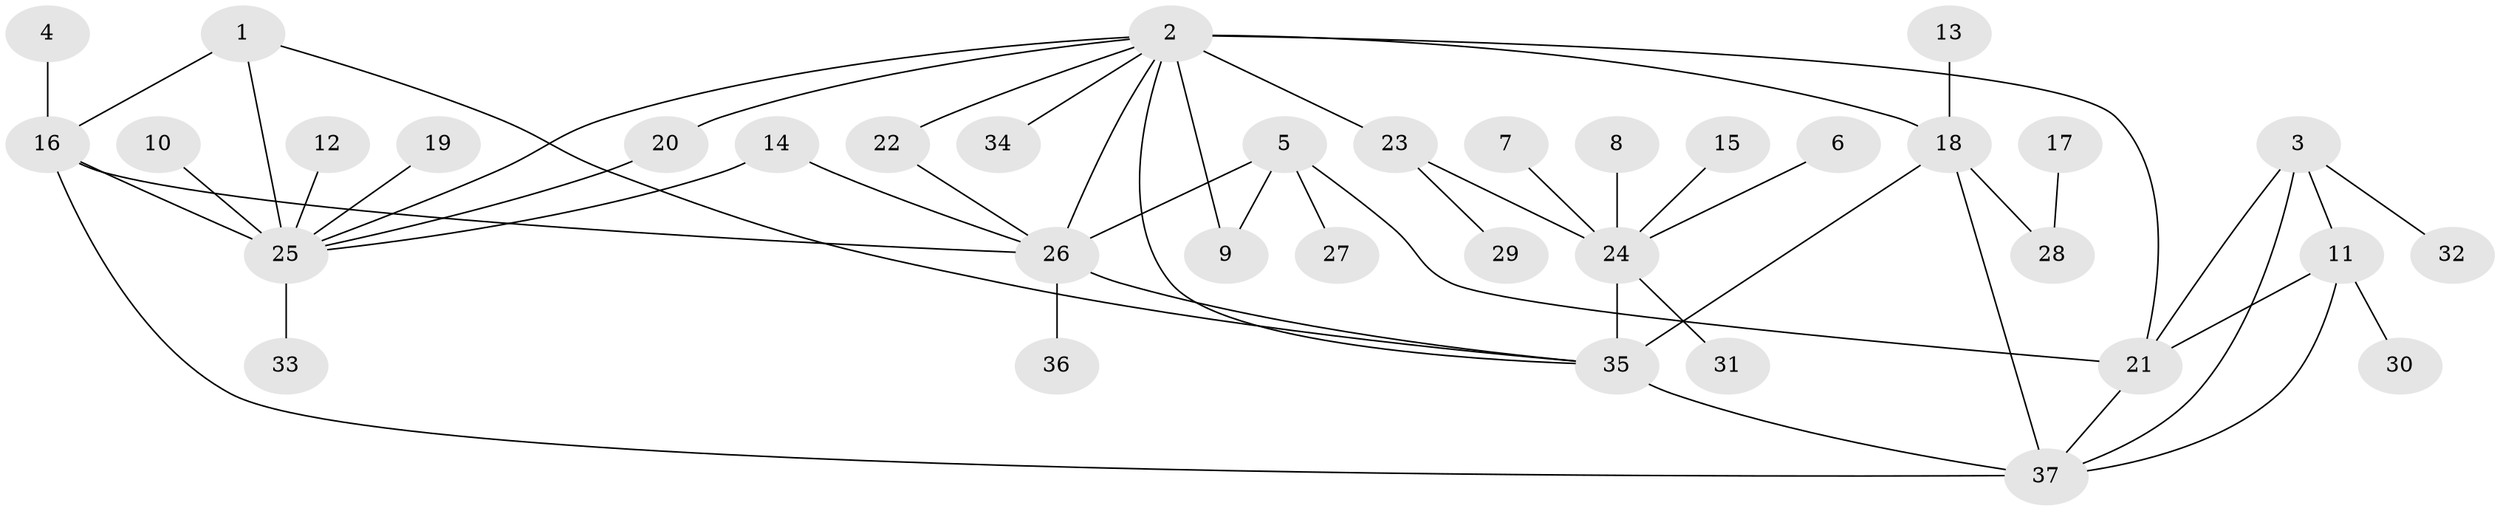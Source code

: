 // original degree distribution, {6: 0.043478260869565216, 11: 0.010869565217391304, 4: 0.043478260869565216, 5: 0.021739130434782608, 9: 0.03260869565217391, 8: 0.043478260869565216, 7: 0.010869565217391304, 3: 0.05434782608695652, 10: 0.010869565217391304, 1: 0.5217391304347826, 2: 0.20652173913043478}
// Generated by graph-tools (version 1.1) at 2025/37/03/04/25 23:37:50]
// undirected, 37 vertices, 53 edges
graph export_dot {
  node [color=gray90,style=filled];
  1;
  2;
  3;
  4;
  5;
  6;
  7;
  8;
  9;
  10;
  11;
  12;
  13;
  14;
  15;
  16;
  17;
  18;
  19;
  20;
  21;
  22;
  23;
  24;
  25;
  26;
  27;
  28;
  29;
  30;
  31;
  32;
  33;
  34;
  35;
  36;
  37;
  1 -- 16 [weight=1.0];
  1 -- 25 [weight=2.0];
  1 -- 35 [weight=1.0];
  2 -- 9 [weight=1.0];
  2 -- 18 [weight=3.0];
  2 -- 20 [weight=1.0];
  2 -- 21 [weight=1.0];
  2 -- 22 [weight=1.0];
  2 -- 23 [weight=1.0];
  2 -- 25 [weight=1.0];
  2 -- 26 [weight=1.0];
  2 -- 34 [weight=1.0];
  2 -- 35 [weight=1.0];
  3 -- 11 [weight=1.0];
  3 -- 21 [weight=1.0];
  3 -- 32 [weight=1.0];
  3 -- 37 [weight=1.0];
  4 -- 16 [weight=1.0];
  5 -- 9 [weight=1.0];
  5 -- 21 [weight=1.0];
  5 -- 26 [weight=3.0];
  5 -- 27 [weight=1.0];
  6 -- 24 [weight=1.0];
  7 -- 24 [weight=1.0];
  8 -- 24 [weight=1.0];
  10 -- 25 [weight=1.0];
  11 -- 21 [weight=1.0];
  11 -- 30 [weight=1.0];
  11 -- 37 [weight=1.0];
  12 -- 25 [weight=1.0];
  13 -- 18 [weight=1.0];
  14 -- 25 [weight=1.0];
  14 -- 26 [weight=1.0];
  15 -- 24 [weight=1.0];
  16 -- 25 [weight=2.0];
  16 -- 26 [weight=1.0];
  16 -- 37 [weight=1.0];
  17 -- 28 [weight=1.0];
  18 -- 28 [weight=1.0];
  18 -- 35 [weight=1.0];
  18 -- 37 [weight=1.0];
  19 -- 25 [weight=1.0];
  20 -- 25 [weight=1.0];
  21 -- 37 [weight=1.0];
  22 -- 26 [weight=1.0];
  23 -- 24 [weight=1.0];
  23 -- 29 [weight=1.0];
  24 -- 31 [weight=1.0];
  24 -- 35 [weight=3.0];
  25 -- 33 [weight=1.0];
  26 -- 35 [weight=1.0];
  26 -- 36 [weight=1.0];
  35 -- 37 [weight=1.0];
}

